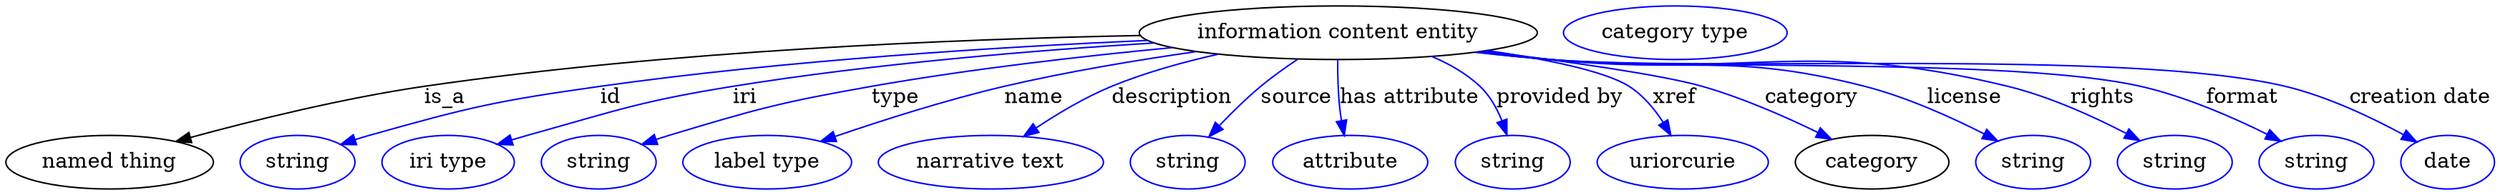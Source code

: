 digraph {
	graph [bb="0,0,1666.7,123"];
	node [label="\N"];
	"information content entity"	[height=0.5,
		label="information content entity",
		pos="891.54,105",
		width=3.7011];
	"named thing"	[height=0.5,
		pos="69.544,18",
		width=1.9318];
	"information content entity" -> "named thing"	[label=is_a,
		lp="295.54,61.5",
		pos="e,114.19,31.927 759.09,103.04 635.08,100.57 444.91,92.766 281.54,69 227.33,61.112 166.57,46.138 124.05,34.624"];
	id	[color=blue,
		height=0.5,
		label=string,
		pos="195.54,18",
		width=1.0652];
	"information content entity" -> id	[color=blue,
		label=id,
		lp="407.54,61.5",
		pos="e,224.54,29.966 764.14,99.673 664.73,95.151 523.37,86.204 400.54,69 329.93,59.109 312.19,55.278 243.54,36 240.44,35.128 237.24,34.158 \
234.04,33.138",
		style=solid];
	iri	[color=blue,
		height=0.5,
		label="iri type",
		pos="296.54,18",
		width=1.2277];
	"information content entity" -> iri	[color=blue,
		label=iri,
		lp="495.54,61.5",
		pos="e,329.94,29.804 768.07,98.114 687.78,93.105 581,84.216 487.54,69 435.99,60.606 378.14,44.49 339.75,32.818",
		style=solid];
	type	[color=blue,
		height=0.5,
		label=string,
		pos="397.54,18",
		width=1.0652];
	"information content entity" -> type	[color=blue,
		label=type,
		lp="596.54,61.5",
		pos="e,426.46,30.019 780.59,94.935 721.02,89.209 646.49,80.663 580.54,69 519.3,58.167 504.1,53.938 444.54,36 441.78,35.167 438.94,34.264 \
436.09,33.322",
		style=solid];
	name	[color=blue,
		height=0.5,
		label="label type",
		pos="510.54,18",
		width=1.5707];
	"information content entity" -> name	[color=blue,
		label=name,
		lp="688.54,61.5",
		pos="e,546.2,31.982 796.53,92.31 756.72,86.581 710.12,78.783 668.54,69 630,59.932 587.25,46.166 555.94,35.372",
		style=solid];
	description	[color=blue,
		height=0.5,
		label="narrative text",
		pos="660.54,18",
		width=2.0943];
	"information content entity" -> description	[color=blue,
		label=description,
		lp="780.04,61.5",
		pos="e,681.92,35.341 810.67,90.686 787.22,85.418 761.91,78.333 739.54,69 722.3,61.805 704.59,50.972 690.32,41.226",
		style=solid];
	source	[color=blue,
		height=0.5,
		label=string,
		pos="792.54,18",
		width=1.0652];
	"information content entity" -> source	[color=blue,
		label=source,
		lp="863.54,61.5",
		pos="e,806.1,35.2 864.26,87.294 856.03,81.827 847.17,75.483 839.54,69 830.23,61.085 820.83,51.484 812.92,42.819",
		style=solid];
	"has attribute"	[color=blue,
		height=0.5,
		label=attribute,
		pos="900.54,18",
		width=1.4443];
	"information content entity" -> "has attribute"	[color=blue,
		label="has attribute",
		lp="939.54,61.5",
		pos="e,895.93,35.966 891.02,86.814 890.95,77.14 891.21,64.858 892.54,54 892.87,51.309 893.32,48.522 893.84,45.749",
		style=solid];
	"provided by"	[color=blue,
		height=0.5,
		label=string,
		pos="1008.5,18",
		width=1.0652];
	"information content entity" -> "provided by"	[color=blue,
		label="provided by",
		lp="1040,61.5",
		pos="e,1004.6,36.312 954.43,88.977 966.1,84.048 977.45,77.549 986.54,69 993.2,62.743 997.96,54.117 1001.3,45.79",
		style=solid];
	xref	[color=blue,
		height=0.5,
		label=uriorcurie,
		pos="1122.5,18",
		width=1.5887];
	"information content entity" -> xref	[color=blue,
		label=xref,
		lp="1117,61.5",
		pos="e,1114.6,36.061 991.24,93.058 1030.5,87.321 1070.2,79.313 1086.5,69 1095.9,63.099 1103.6,53.797 1109.4,44.808",
		style=solid];
	category	[height=0.5,
		pos="1249.5,18",
		width=1.4263];
	"information content entity" -> category	[color=blue,
		label=category,
		lp="1209,61.5",
		pos="e,1222.2,33.503 989.34,92.695 1044.8,85.743 1108.5,76.719 1135.5,69 1162.3,61.356 1191.1,48.731 1213,38.079",
		style=solid];
	license	[color=blue,
		height=0.5,
		label=string,
		pos="1357.5,18",
		width=1.0652];
	"information content entity" -> license	[color=blue,
		label=license,
		lp="1311.5,61.5",
		pos="e,1333.7,32.353 985.83,92.257 1001.7,90.405 1018.1,88.582 1033.5,87 1127.2,77.405 1153.4,92.362 1244.5,69 1272.7,61.778 1302.8,48.175 \
1324.8,36.978",
		style=solid];
	rights	[color=blue,
		height=0.5,
		label=string,
		pos="1452.5,18",
		width=1.0652];
	"information content entity" -> rights	[color=blue,
		label=rights,
		lp="1404,61.5",
		pos="e,1429,32.555 984.65,92.036 1000.9,90.178 1017.7,88.41 1033.5,87 1169.7,74.871 1207.8,101.39 1340.5,69 1368.5,62.187 1398.1,48.652 \
1419.9,37.381",
		style=solid];
	format	[color=blue,
		height=0.5,
		label=string,
		pos="1547.5,18",
		width=1.0652];
	"information content entity" -> format	[color=blue,
		label=format,
		lp="1498,61.5",
		pos="e,1523.5,32.182 983.87,91.947 1000.4,90.075 1017.5,88.327 1033.5,87 1121.3,79.759 1343.6,88.491 1429.5,69 1459.5,62.207 1491.4,48.21 \
1514.5,36.749",
		style=solid];
	"creation date"	[color=blue,
		height=0.5,
		label=date,
		pos="1635.5,18",
		width=0.86659];
	"information content entity" -> "creation date"	[color=blue,
		label="creation date",
		lp="1617,61.5",
		pos="e,1614.7,31.572 983.1,91.913 999.85,90.021 1017.2,88.274 1033.5,87 1142.8,78.477 1419.9,94.344 1526.5,69 1554.8,62.292 1584.6,48.068 \
1605.9,36.5",
		style=solid];
	"named thing_category"	[color=blue,
		height=0.5,
		label="category type",
		pos="1117.5,105",
		width=2.0762];
}
